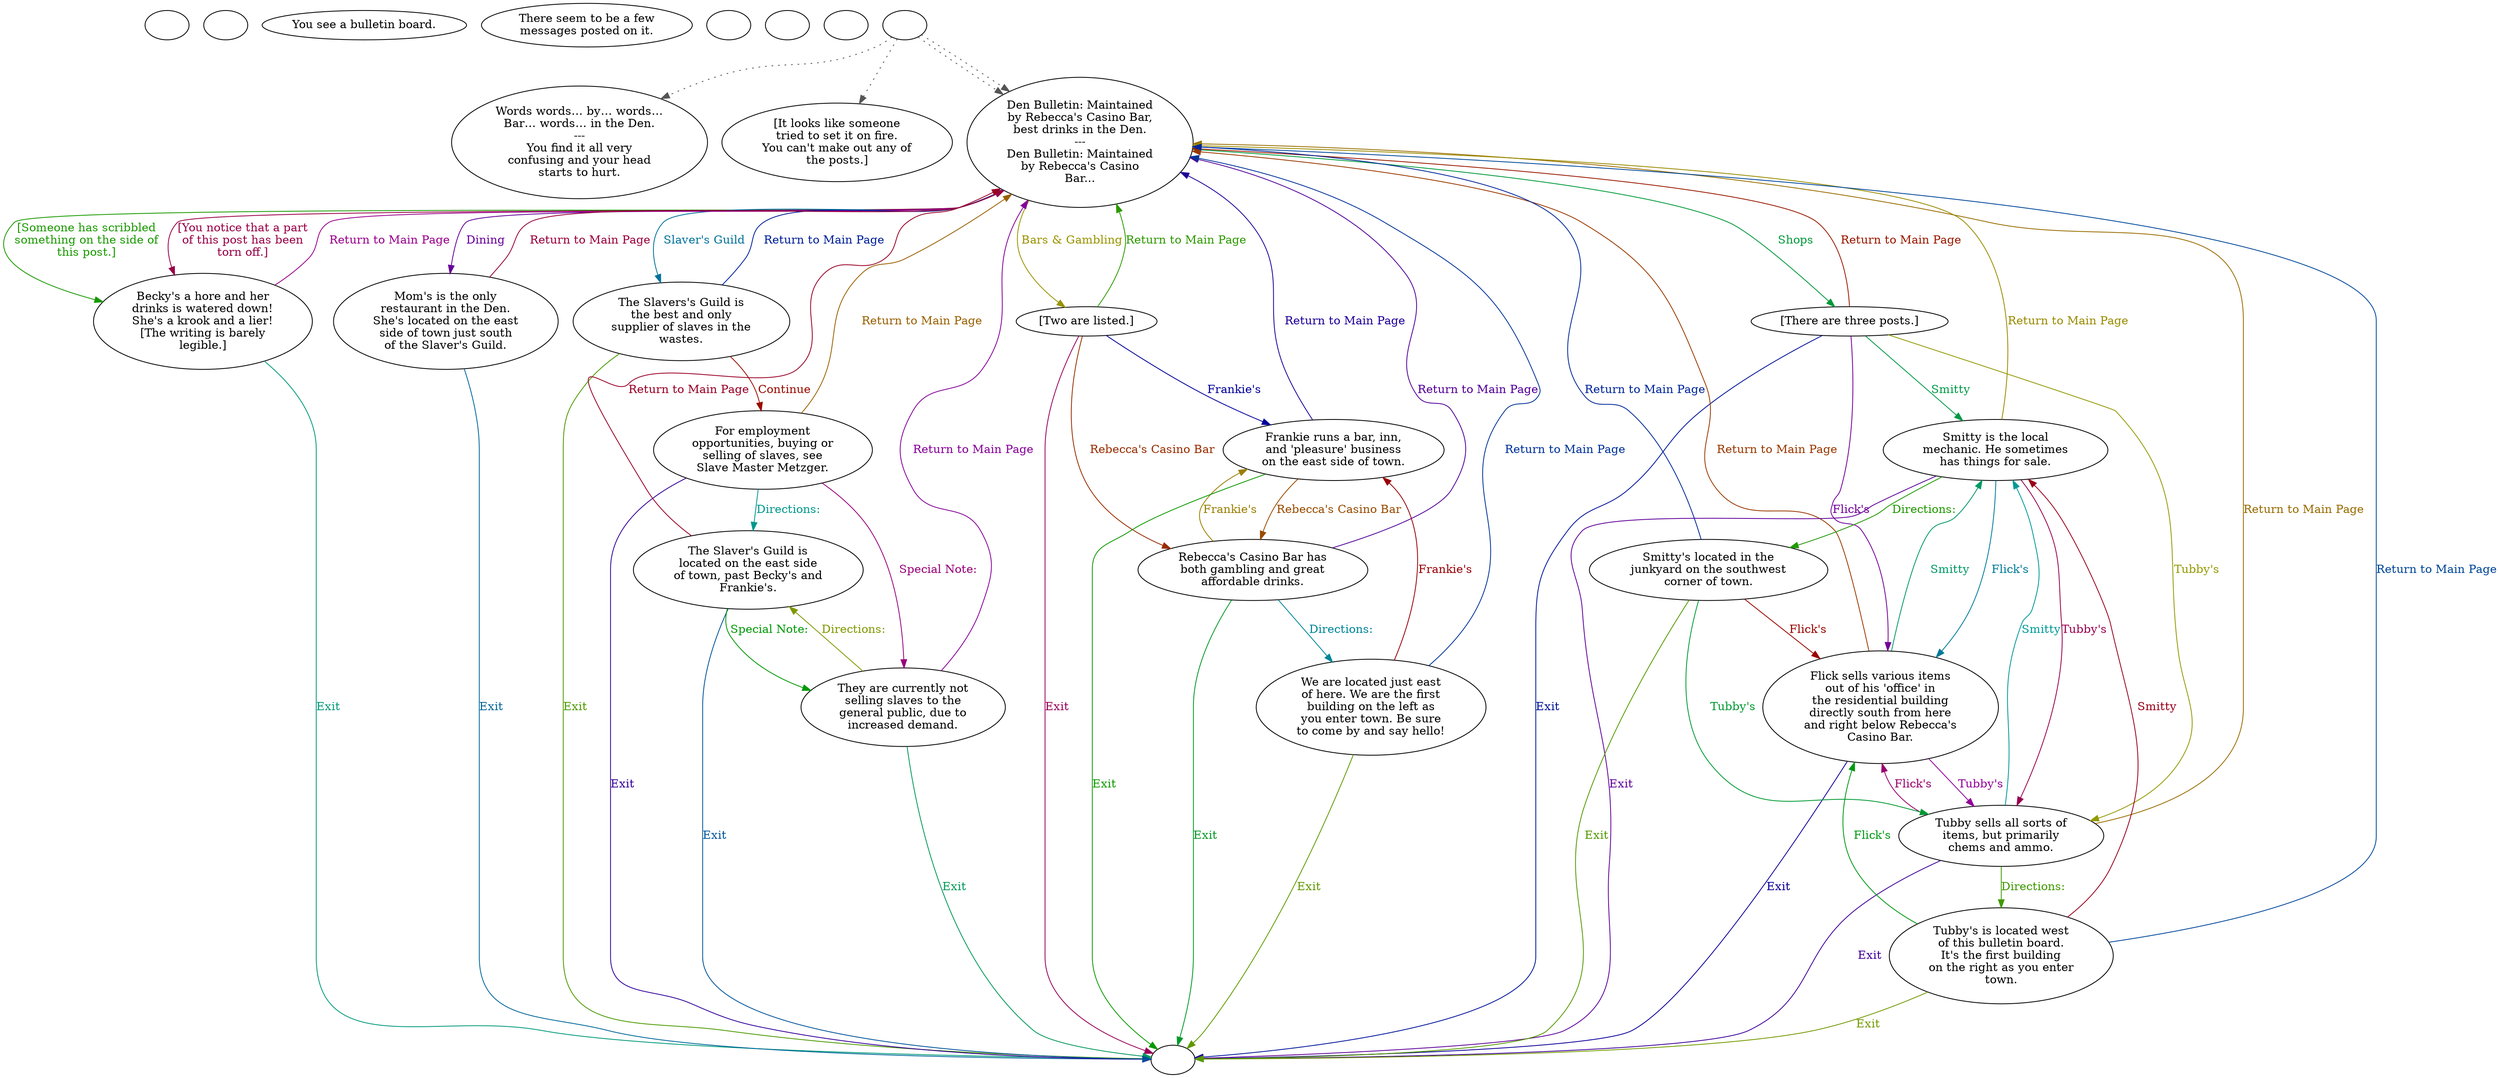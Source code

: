 digraph diBulBrd {
  "checkPartyMembersNearDoor" [style=filled       fillcolor="#FFFFFF"       color="#000000"]
  "checkPartyMembersNearDoor" [label=""]
  "start" [style=filled       fillcolor="#FFFFFF"       color="#000000"]
  "start" [label=""]
  "look_at_p_proc" [style=filled       fillcolor="#FFFFFF"       color="#000000"]
  "look_at_p_proc" [label="You see a bulletin board."]
  "description_p_proc" [style=filled       fillcolor="#FFFFFF"       color="#000000"]
  "description_p_proc" [label="There seem to be a few\nmessages posted on it."]
  "map_enter_p_proc" [style=filled       fillcolor="#FFFFFF"       color="#000000"]
  "map_enter_p_proc" [label=""]
  "map_exit_p_proc" [style=filled       fillcolor="#FFFFFF"       color="#000000"]
  "map_exit_p_proc" [label=""]
  "timed_event_p_proc" [style=filled       fillcolor="#FFFFFF"       color="#000000"]
  "timed_event_p_proc" [label=""]
  "use_p_proc" [style=filled       fillcolor="#FFFFFF"       color="#000000"]
  "use_p_proc" -> "Node010" [style=dotted color="#555555"]
  "use_p_proc" -> "Node013" [style=dotted color="#555555"]
  "use_p_proc" -> "Node001" [style=dotted color="#555555"]
  "use_p_proc" -> "Node001" [style=dotted color="#555555"]
  "use_p_proc" [label=""]
  "Node999" [style=filled       fillcolor="#FFFFFF"       color="#000000"]
  "Node999" [label=""]
  "Node001" [style=filled       fillcolor="#FFFFFF"       color="#000000"]
  "Node001" [label="Den Bulletin: Maintained\nby Rebecca's Casino Bar,\nbest drinks in the Den.\n---\nDen Bulletin: Maintained\nby Rebecca's Casino\nBar..."]
  "Node001" -> "Node009" [label="[Someone has scribbled\nsomething on the side of\nthis post.]" color="#199900" fontcolor="#199900"]
  "Node001" -> "Node009" [label="[You notice that a part\nof this post has been\ntorn off.]" color="#990046" fontcolor="#990046"]
  "Node001" -> "Node002" [label="Slaver's Guild" color="#007299" fontcolor="#007299"]
  "Node001" -> "Node006" [label="Bars & Gambling" color="#999300" fontcolor="#999300"]
  "Node001" -> "Node012" [label="Dining" color="#660099" fontcolor="#660099"]
  "Node001" -> "Node014" [label="Shops" color="#00993A" fontcolor="#00993A"]
  "Node002" [style=filled       fillcolor="#FFFFFF"       color="#000000"]
  "Node002" [label="The Slavers's Guild is\nthe best and only\nsupplier of slaves in the\nwastes."]
  "Node002" -> "Node003" [label="Continue" color="#990D00" fontcolor="#990D00"]
  "Node002" -> "Node001" [label="Return to Main Page" color="#002099" fontcolor="#002099"]
  "Node002" -> "Node999" [label="Exit" color="#4C9900" fontcolor="#4C9900"]
  "Node003" [style=filled       fillcolor="#FFFFFF"       color="#000000"]
  "Node003" [label="For employment\nopportunities, buying or\nselling of slaves, see\nSlave Master Metzger."]
  "Node003" -> "Node005" [label="Special Note:" color="#990079" fontcolor="#990079"]
  "Node003" -> "Node004" [label="Directions:" color="#00998C" fontcolor="#00998C"]
  "Node003" -> "Node001" [label="Return to Main Page" color="#996000" fontcolor="#996000"]
  "Node003" -> "Node999" [label="Exit" color="#330099" fontcolor="#330099"]
  "Node004" [style=filled       fillcolor="#FFFFFF"       color="#000000"]
  "Node004" [label="The Slaver's Guild is\nlocated on the east side\nof town, past Becky's and\nFrankie's."]
  "Node004" -> "Node005" [label="Special Note:" color="#009906" fontcolor="#009906"]
  "Node004" -> "Node001" [label="Return to Main Page" color="#990026" fontcolor="#990026"]
  "Node004" -> "Node999" [label="Exit" color="#005399" fontcolor="#005399"]
  "Node005" [style=filled       fillcolor="#FFFFFF"       color="#000000"]
  "Node005" [label="They are currently not\nselling slaves to the\ngeneral public, due to\nincreased demand."]
  "Node005" -> "Node004" [label="Directions:" color="#7F9900" fontcolor="#7F9900"]
  "Node005" -> "Node001" [label="Return to Main Page" color="#860099" fontcolor="#860099"]
  "Node005" -> "Node999" [label="Exit" color="#009959" fontcolor="#009959"]
  "Node006" [style=filled       fillcolor="#FFFFFF"       color="#000000"]
  "Node006" [label="[Two are listed.]"]
  "Node006" -> "Node007" [label="Rebecca's Casino Bar" color="#992D00" fontcolor="#992D00"]
  "Node006" -> "Node011" [label="Frankie's" color="#000099" fontcolor="#000099"]
  "Node006" -> "Node001" [label="Return to Main Page" color="#2D9900" fontcolor="#2D9900"]
  "Node006" -> "Node999" [label="Exit" color="#990059" fontcolor="#990059"]
  "Node007" [style=filled       fillcolor="#FFFFFF"       color="#000000"]
  "Node007" [label="Rebecca's Casino Bar has\nboth gambling and great\naffordable drinks."]
  "Node007" -> "Node008" [label="Directions:" color="#008699" fontcolor="#008699"]
  "Node007" -> "Node011" [label="Frankie's" color="#997F00" fontcolor="#997F00"]
  "Node007" -> "Node001" [label="Return to Main Page" color="#530099" fontcolor="#530099"]
  "Node007" -> "Node999" [label="Exit" color="#009926" fontcolor="#009926"]
  "Node008" [style=filled       fillcolor="#FFFFFF"       color="#000000"]
  "Node008" [label="We are located just east\nof here. We are the first\nbuilding on the left as\nyou enter town. Be sure\nto come by and say hello!"]
  "Node008" -> "Node011" [label="Frankie's" color="#990007" fontcolor="#990007"]
  "Node008" -> "Node001" [label="Return to Main Page" color="#003399" fontcolor="#003399"]
  "Node008" -> "Node999" [label="Exit" color="#609900" fontcolor="#609900"]
  "Node009" [style=filled       fillcolor="#FFFFFF"       color="#000000"]
  "Node009" [label="Becky's a hore and her\ndrinks is watered down!\nShe's a krook and a lier!\n[The writing is barely\nlegible.]"]
  "Node009" -> "Node001" [label="Return to Main Page" color="#99008C" fontcolor="#99008C"]
  "Node009" -> "Node999" [label="Exit" color="#009979" fontcolor="#009979"]
  "Node010" [style=filled       fillcolor="#FFFFFF"       color="#000000"]
  "Node010" [label="Words words… by… words…\nBar… words… in the Den.\n---\nYou find it all very\nconfusing and your head\nstarts to hurt."]
  "Node011" [style=filled       fillcolor="#FFFFFF"       color="#000000"]
  "Node011" [label="Frankie runs a bar, inn,\nand 'pleasure' business\non the east side of town."]
  "Node011" -> "Node007" [label="Rebecca's Casino Bar" color="#994C00" fontcolor="#994C00"]
  "Node011" -> "Node001" [label="Return to Main Page" color="#200099" fontcolor="#200099"]
  "Node011" -> "Node999" [label="Exit" color="#0D9900" fontcolor="#0D9900"]
  "Node012" [style=filled       fillcolor="#FFFFFF"       color="#000000"]
  "Node012" [label="Mom's is the only\nrestaurant in the Den.\nShe's located on the east\nside of town just south\nof the Slaver's Guild."]
  "Node012" -> "Node001" [label="Return to Main Page" color="#99003A" fontcolor="#99003A"]
  "Node012" -> "Node999" [label="Exit" color="#006699" fontcolor="#006699"]
  "Node013" [style=filled       fillcolor="#FFFFFF"       color="#000000"]
  "Node013" [label="[It looks like someone\ntried to set it on fire.\nYou can't make out any of\nthe posts.]"]
  "Node014" [style=filled       fillcolor="#FFFFFF"       color="#000000"]
  "Node014" [label="[There are three posts.]"]
  "Node014" -> "Node015" [label="Tubby's" color="#939900" fontcolor="#939900"]
  "Node014" -> "Node017" [label="Flick's" color="#720099" fontcolor="#720099"]
  "Node014" -> "Node018" [label="Smitty" color="#009946" fontcolor="#009946"]
  "Node014" -> "Node001" [label="Return to Main Page" color="#991900" fontcolor="#991900"]
  "Node014" -> "Node999" [label="Exit" color="#001499" fontcolor="#001499"]
  "Node015" [style=filled       fillcolor="#FFFFFF"       color="#000000"]
  "Node015" [label="Tubby sells all sorts of\nitems, but primarily\nchems and ammo."]
  "Node015" -> "Node016" [label="Directions:" color="#409900" fontcolor="#409900"]
  "Node015" -> "Node017" [label="Flick's" color="#99006D" fontcolor="#99006D"]
  "Node015" -> "Node018" [label="Smitty" color="#009998" fontcolor="#009998"]
  "Node015" -> "Node001" [label="Return to Main Page" color="#996C00" fontcolor="#996C00"]
  "Node015" -> "Node999" [label="Exit" color="#3F0099" fontcolor="#3F0099"]
  "Node016" [style=filled       fillcolor="#FFFFFF"       color="#000000"]
  "Node016" [label="Tubby's is located west\nof this bulletin board.\nIt's the first building\non the right as you enter\ntown."]
  "Node016" -> "Node017" [label="Flick's" color="#009913" fontcolor="#009913"]
  "Node016" -> "Node018" [label="Smitty" color="#99001A" fontcolor="#99001A"]
  "Node016" -> "Node001" [label="Return to Main Page" color="#004799" fontcolor="#004799"]
  "Node016" -> "Node999" [label="Exit" color="#739900" fontcolor="#739900"]
  "Node017" [style=filled       fillcolor="#FFFFFF"       color="#000000"]
  "Node017" [label="Flick sells various items\nout of his 'office' in\nthe residential building\ndirectly south from here\nand right below Rebecca's\nCasino Bar."]
  "Node017" -> "Node015" [label="Tubby's" color="#920099" fontcolor="#920099"]
  "Node017" -> "Node018" [label="Smitty" color="#009965" fontcolor="#009965"]
  "Node017" -> "Node001" [label="Return to Main Page" color="#993900" fontcolor="#993900"]
  "Node017" -> "Node999" [label="Exit" color="#0C0099" fontcolor="#0C0099"]
  "Node018" [style=filled       fillcolor="#FFFFFF"       color="#000000"]
  "Node018" [label="Smitty is the local\nmechanic. He sometimes\nhas things for sale."]
  "Node018" -> "Node019" [label="Directions:" color="#219900" fontcolor="#219900"]
  "Node018" -> "Node015" [label="Tubby's" color="#99004D" fontcolor="#99004D"]
  "Node018" -> "Node017" [label="Flick's" color="#007A99" fontcolor="#007A99"]
  "Node018" -> "Node001" [label="Return to Main Page" color="#998B00" fontcolor="#998B00"]
  "Node018" -> "Node999" [label="Exit" color="#5F0099" fontcolor="#5F0099"]
  "Node019" [style=filled       fillcolor="#FFFFFF"       color="#000000"]
  "Node019" [label="Smitty's located in the\njunkyard on the southwest\ncorner of town."]
  "Node019" -> "Node015" [label="Tubby's" color="#009932" fontcolor="#009932"]
  "Node019" -> "Node017" [label="Flick's" color="#990600" fontcolor="#990600"]
  "Node019" -> "Node001" [label="Return to Main Page" color="#002799" fontcolor="#002799"]
  "Node019" -> "Node999" [label="Exit" color="#549900" fontcolor="#549900"]
}
